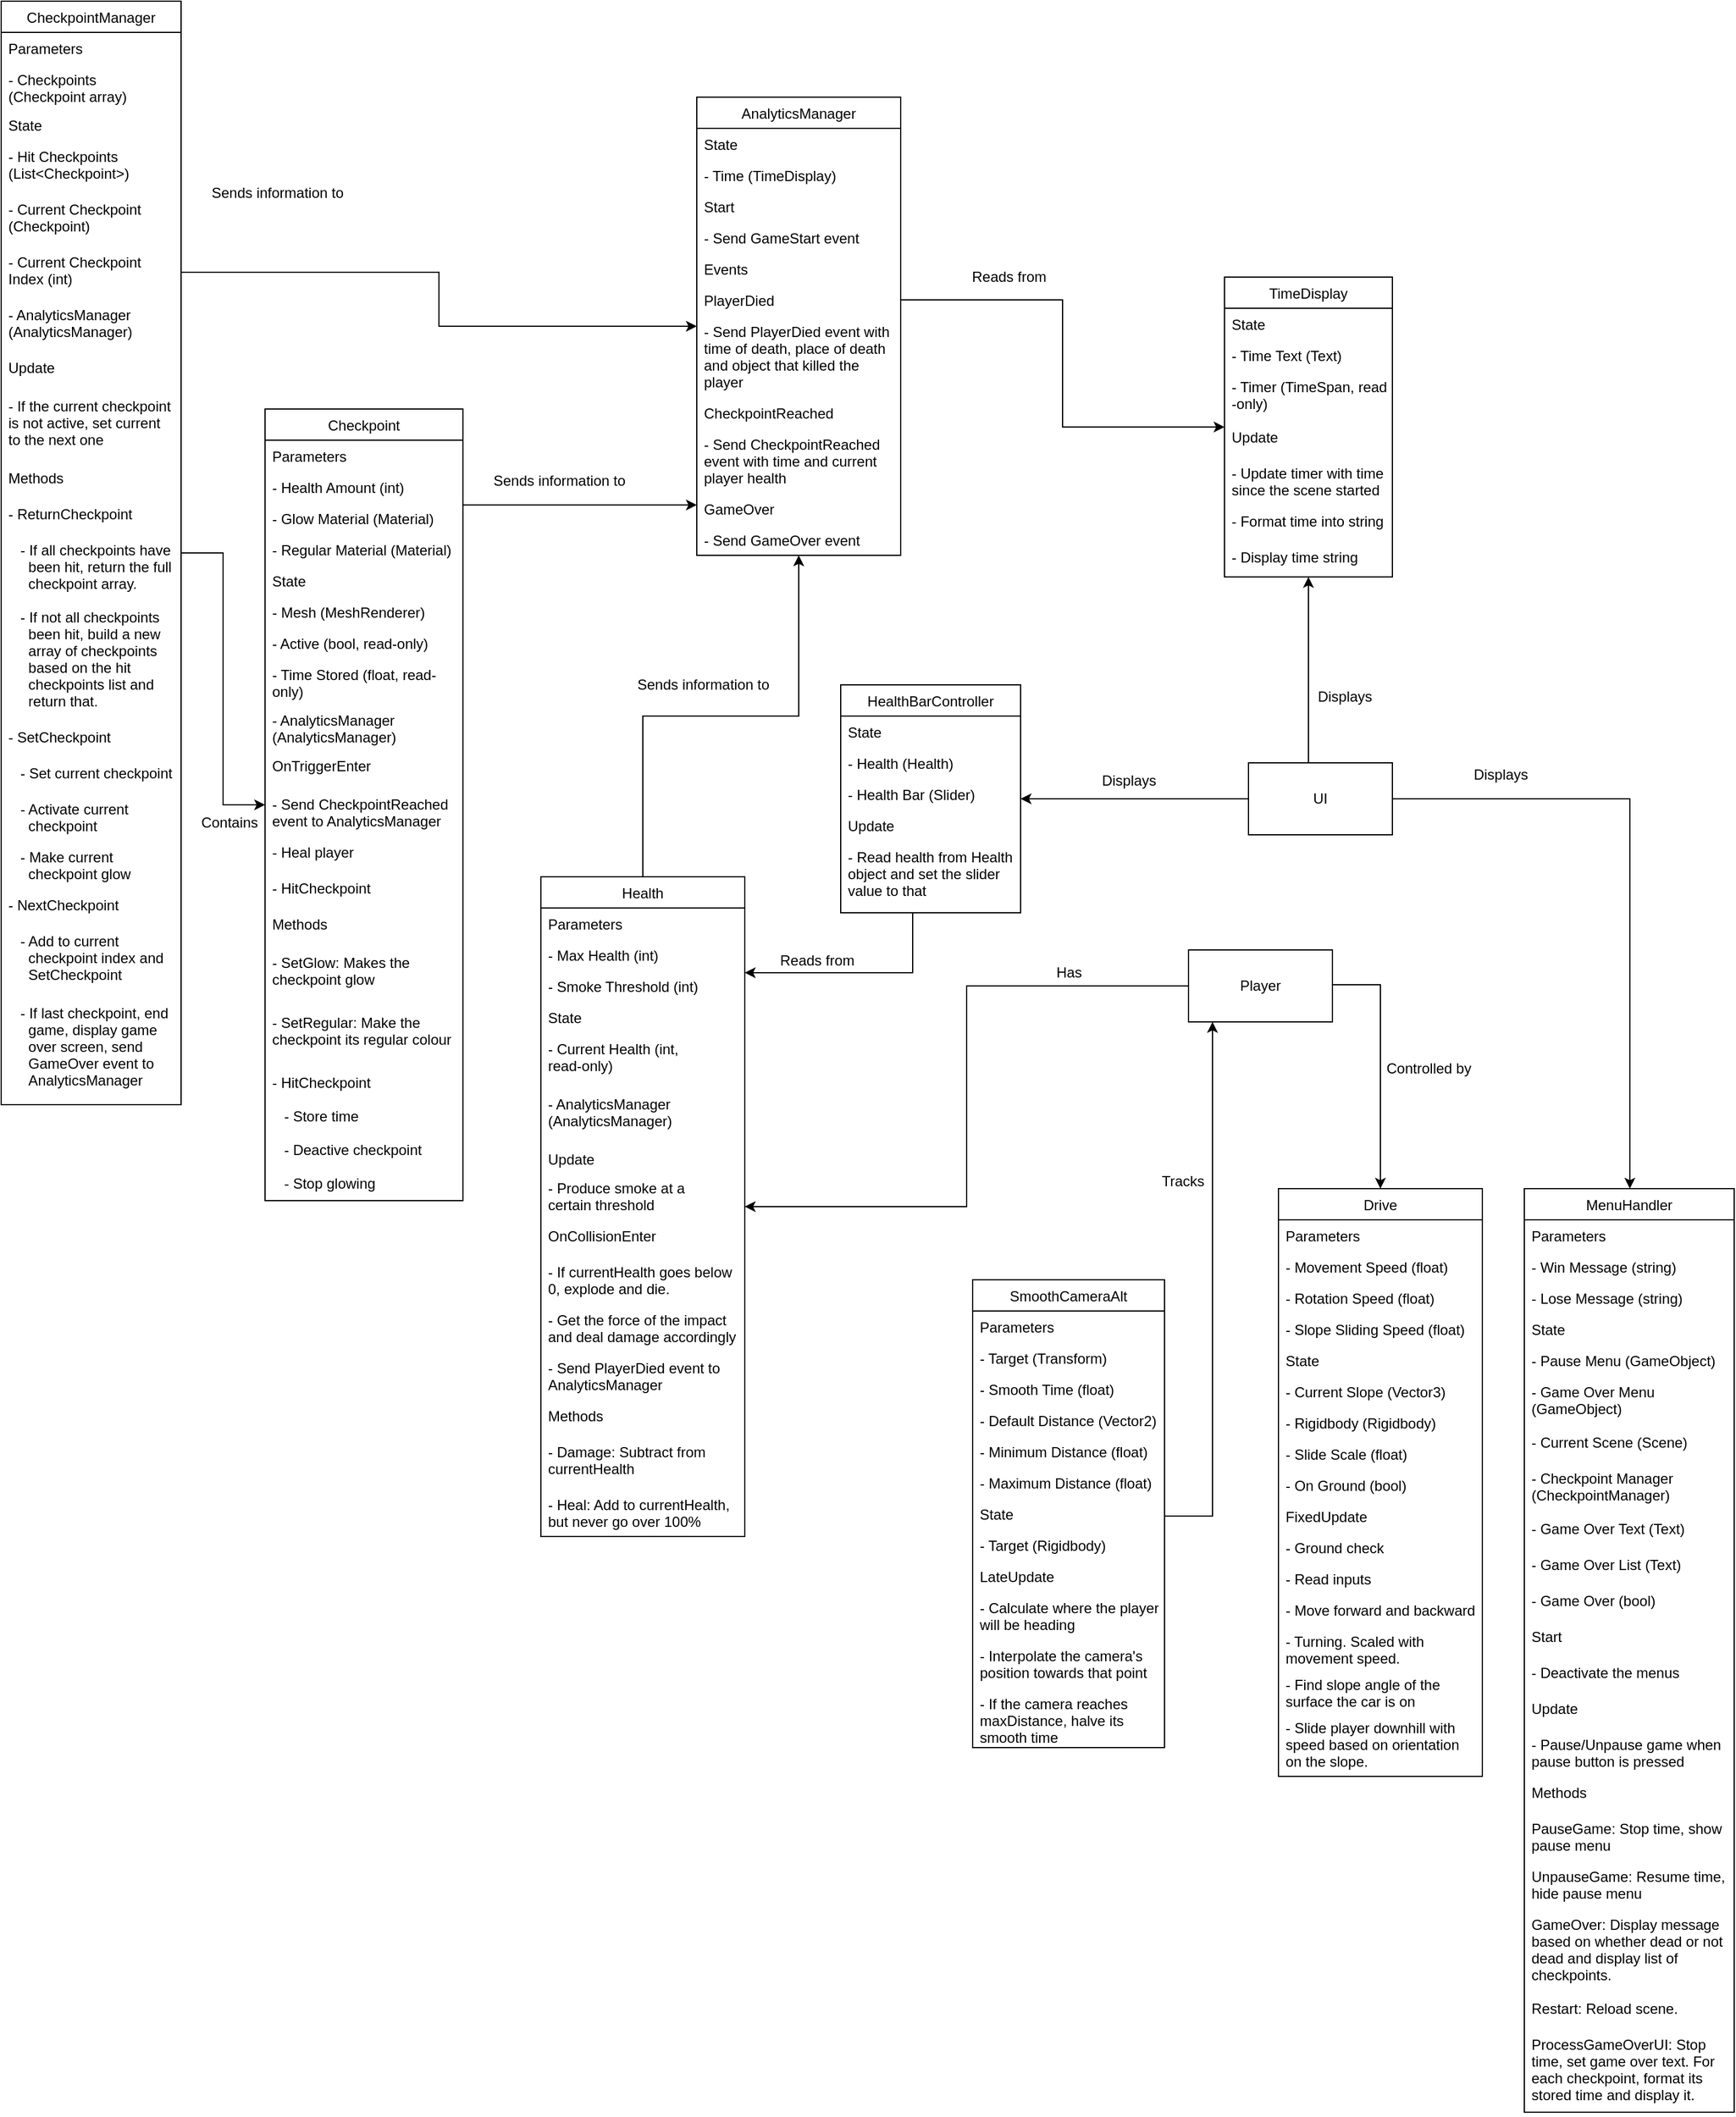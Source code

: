 <mxfile version="13.9.1" type="device"><diagram id="R2lEEEUBdFMjLlhIrx00" name="Page-1"><mxGraphModel dx="1483" dy="1883" grid="1" gridSize="10" guides="1" tooltips="1" connect="1" arrows="1" fold="1" page="1" pageScale="1" pageWidth="850" pageHeight="1100" math="0" shadow="0" extFonts="Permanent Marker^https://fonts.googleapis.com/css?family=Permanent+Marker"><root><mxCell id="0"/><mxCell id="1" parent="0"/><mxCell id="a9n6nU5qQPwF5idd9Jhx-142" style="edgeStyle=orthogonalEdgeStyle;rounded=0;orthogonalLoop=1;jettySize=auto;html=1;exitX=0.5;exitY=0;exitDx=0;exitDy=0;" parent="1" source="a9n6nU5qQPwF5idd9Jhx-6" target="a9n6nU5qQPwF5idd9Jhx-18" edge="1"><mxGeometry relative="1" as="geometry"/></mxCell><mxCell id="a9n6nU5qQPwF5idd9Jhx-18" value="AnalyticsManager" style="swimlane;fontStyle=0;childLayout=stackLayout;horizontal=1;startSize=26;fillColor=none;horizontalStack=0;resizeParent=1;resizeParentMax=0;resizeLast=0;collapsible=1;marginBottom=0;" parent="1" vertex="1"><mxGeometry x="620" y="-20" width="170" height="382" as="geometry"/></mxCell><mxCell id="a9n6nU5qQPwF5idd9Jhx-19" value="State" style="text;strokeColor=none;fillColor=none;align=left;verticalAlign=top;spacingLeft=4;spacingRight=4;overflow=hidden;rotatable=0;points=[[0,0.5],[1,0.5]];portConstraint=eastwest;" parent="a9n6nU5qQPwF5idd9Jhx-18" vertex="1"><mxGeometry y="26" width="170" height="26" as="geometry"/></mxCell><mxCell id="a9n6nU5qQPwF5idd9Jhx-20" value="- Time (TimeDisplay)" style="text;strokeColor=none;fillColor=none;align=left;verticalAlign=top;spacingLeft=4;spacingRight=4;overflow=hidden;rotatable=0;points=[[0,0.5],[1,0.5]];portConstraint=eastwest;" parent="a9n6nU5qQPwF5idd9Jhx-18" vertex="1"><mxGeometry y="52" width="170" height="26" as="geometry"/></mxCell><mxCell id="a9n6nU5qQPwF5idd9Jhx-108" value="Start" style="text;strokeColor=none;fillColor=none;align=left;verticalAlign=top;spacingLeft=4;spacingRight=4;overflow=hidden;rotatable=0;points=[[0,0.5],[1,0.5]];portConstraint=eastwest;" parent="a9n6nU5qQPwF5idd9Jhx-18" vertex="1"><mxGeometry y="78" width="170" height="26" as="geometry"/></mxCell><mxCell id="a9n6nU5qQPwF5idd9Jhx-109" value="- Send GameStart event" style="text;strokeColor=none;fillColor=none;align=left;verticalAlign=top;spacingLeft=4;spacingRight=4;overflow=hidden;rotatable=0;points=[[0,0.5],[1,0.5]];portConstraint=eastwest;" parent="a9n6nU5qQPwF5idd9Jhx-18" vertex="1"><mxGeometry y="104" width="170" height="26" as="geometry"/></mxCell><mxCell id="a9n6nU5qQPwF5idd9Jhx-21" value="Events" style="text;strokeColor=none;fillColor=none;align=left;verticalAlign=top;spacingLeft=4;spacingRight=4;overflow=hidden;rotatable=0;points=[[0,0.5],[1,0.5]];portConstraint=eastwest;" parent="a9n6nU5qQPwF5idd9Jhx-18" vertex="1"><mxGeometry y="130" width="170" height="26" as="geometry"/></mxCell><mxCell id="a9n6nU5qQPwF5idd9Jhx-105" value="PlayerDied" style="text;strokeColor=none;fillColor=none;align=left;verticalAlign=top;spacingLeft=4;spacingRight=4;overflow=hidden;rotatable=0;points=[[0,0.5],[1,0.5]];portConstraint=eastwest;" parent="a9n6nU5qQPwF5idd9Jhx-18" vertex="1"><mxGeometry y="156" width="170" height="26" as="geometry"/></mxCell><mxCell id="a9n6nU5qQPwF5idd9Jhx-110" value="- Send PlayerDied event with&#10;time of death, place of death&#10;and object that killed the&#10;player" style="text;strokeColor=none;fillColor=none;align=left;verticalAlign=top;spacingLeft=4;spacingRight=4;overflow=hidden;rotatable=0;points=[[0,0.5],[1,0.5]];portConstraint=eastwest;" parent="a9n6nU5qQPwF5idd9Jhx-18" vertex="1"><mxGeometry y="182" width="170" height="68" as="geometry"/></mxCell><mxCell id="a9n6nU5qQPwF5idd9Jhx-106" value="CheckpointReached" style="text;strokeColor=none;fillColor=none;align=left;verticalAlign=top;spacingLeft=4;spacingRight=4;overflow=hidden;rotatable=0;points=[[0,0.5],[1,0.5]];portConstraint=eastwest;" parent="a9n6nU5qQPwF5idd9Jhx-18" vertex="1"><mxGeometry y="250" width="170" height="26" as="geometry"/></mxCell><mxCell id="a9n6nU5qQPwF5idd9Jhx-111" value="- Send CheckpointReached&#10;event with time and current&#10;player health" style="text;strokeColor=none;fillColor=none;align=left;verticalAlign=top;spacingLeft=4;spacingRight=4;overflow=hidden;rotatable=0;points=[[0,0.5],[1,0.5]];portConstraint=eastwest;" parent="a9n6nU5qQPwF5idd9Jhx-18" vertex="1"><mxGeometry y="276" width="170" height="54" as="geometry"/></mxCell><mxCell id="a9n6nU5qQPwF5idd9Jhx-107" value="GameOver" style="text;strokeColor=none;fillColor=none;align=left;verticalAlign=top;spacingLeft=4;spacingRight=4;overflow=hidden;rotatable=0;points=[[0,0.5],[1,0.5]];portConstraint=eastwest;" parent="a9n6nU5qQPwF5idd9Jhx-18" vertex="1"><mxGeometry y="330" width="170" height="26" as="geometry"/></mxCell><mxCell id="a9n6nU5qQPwF5idd9Jhx-112" value="- Send GameOver event" style="text;strokeColor=none;fillColor=none;align=left;verticalAlign=top;spacingLeft=4;spacingRight=4;overflow=hidden;rotatable=0;points=[[0,0.5],[1,0.5]];portConstraint=eastwest;" parent="a9n6nU5qQPwF5idd9Jhx-18" vertex="1"><mxGeometry y="356" width="170" height="26" as="geometry"/></mxCell><mxCell id="a9n6nU5qQPwF5idd9Jhx-143" style="edgeStyle=orthogonalEdgeStyle;rounded=0;orthogonalLoop=1;jettySize=auto;html=1;" parent="1" source="a9n6nU5qQPwF5idd9Jhx-10" target="a9n6nU5qQPwF5idd9Jhx-18" edge="1"><mxGeometry relative="1" as="geometry"><Array as="points"><mxPoint x="560" y="320"/><mxPoint x="560" y="320"/></Array></mxGeometry></mxCell><mxCell id="a9n6nU5qQPwF5idd9Jhx-144" style="edgeStyle=orthogonalEdgeStyle;rounded=0;orthogonalLoop=1;jettySize=auto;html=1;" parent="1" source="a9n6nU5qQPwF5idd9Jhx-14" target="a9n6nU5qQPwF5idd9Jhx-10" edge="1"><mxGeometry relative="1" as="geometry"/></mxCell><mxCell id="a9n6nU5qQPwF5idd9Jhx-14" value="CheckpointManager" style="swimlane;fontStyle=0;childLayout=stackLayout;horizontal=1;startSize=26;fillColor=none;horizontalStack=0;resizeParent=1;resizeParentMax=0;resizeLast=0;collapsible=1;marginBottom=0;" parent="1" vertex="1"><mxGeometry x="40" y="-100" width="150" height="920" as="geometry"/></mxCell><mxCell id="a9n6nU5qQPwF5idd9Jhx-15" value="Parameters" style="text;strokeColor=none;fillColor=none;align=left;verticalAlign=top;spacingLeft=4;spacingRight=4;overflow=hidden;rotatable=0;points=[[0,0.5],[1,0.5]];portConstraint=eastwest;" parent="a9n6nU5qQPwF5idd9Jhx-14" vertex="1"><mxGeometry y="26" width="150" height="26" as="geometry"/></mxCell><mxCell id="a9n6nU5qQPwF5idd9Jhx-16" value="- Checkpoints&#10;(Checkpoint array)" style="text;strokeColor=none;fillColor=none;align=left;verticalAlign=top;spacingLeft=4;spacingRight=4;overflow=hidden;rotatable=0;points=[[0,0.5],[1,0.5]];portConstraint=eastwest;" parent="a9n6nU5qQPwF5idd9Jhx-14" vertex="1"><mxGeometry y="52" width="150" height="38" as="geometry"/></mxCell><mxCell id="a9n6nU5qQPwF5idd9Jhx-17" value="State" style="text;strokeColor=none;fillColor=none;align=left;verticalAlign=top;spacingLeft=4;spacingRight=4;overflow=hidden;rotatable=0;points=[[0,0.5],[1,0.5]];portConstraint=eastwest;" parent="a9n6nU5qQPwF5idd9Jhx-14" vertex="1"><mxGeometry y="90" width="150" height="26" as="geometry"/></mxCell><mxCell id="wSv35h2e5xdJp0q1w51y-11" value="- Hit Checkpoints&#10;(List&lt;Checkpoint&gt;)" style="text;strokeColor=none;fillColor=none;align=left;verticalAlign=top;spacingLeft=4;spacingRight=4;overflow=hidden;rotatable=0;points=[[0,0.5],[1,0.5]];portConstraint=eastwest;" vertex="1" parent="a9n6nU5qQPwF5idd9Jhx-14"><mxGeometry y="116" width="150" height="44" as="geometry"/></mxCell><mxCell id="a9n6nU5qQPwF5idd9Jhx-82" value="- Current Checkpoint&#10;(Checkpoint)" style="text;strokeColor=none;fillColor=none;align=left;verticalAlign=top;spacingLeft=4;spacingRight=4;overflow=hidden;rotatable=0;points=[[0,0.5],[1,0.5]];portConstraint=eastwest;" parent="a9n6nU5qQPwF5idd9Jhx-14" vertex="1"><mxGeometry y="160" width="150" height="44" as="geometry"/></mxCell><mxCell id="a9n6nU5qQPwF5idd9Jhx-83" value="- Current Checkpoint&#10;Index (int)" style="text;strokeColor=none;fillColor=none;align=left;verticalAlign=top;spacingLeft=4;spacingRight=4;overflow=hidden;rotatable=0;points=[[0,0.5],[1,0.5]];portConstraint=eastwest;" parent="a9n6nU5qQPwF5idd9Jhx-14" vertex="1"><mxGeometry y="204" width="150" height="44" as="geometry"/></mxCell><mxCell id="a9n6nU5qQPwF5idd9Jhx-84" value="- AnalyticsManager&#10;(AnalyticsManager)" style="text;strokeColor=none;fillColor=none;align=left;verticalAlign=top;spacingLeft=4;spacingRight=4;overflow=hidden;rotatable=0;points=[[0,0.5],[1,0.5]];portConstraint=eastwest;" parent="a9n6nU5qQPwF5idd9Jhx-14" vertex="1"><mxGeometry y="248" width="150" height="44" as="geometry"/></mxCell><mxCell id="a9n6nU5qQPwF5idd9Jhx-85" value="Update" style="text;strokeColor=none;fillColor=none;align=left;verticalAlign=top;spacingLeft=4;spacingRight=4;overflow=hidden;rotatable=0;points=[[0,0.5],[1,0.5]];portConstraint=eastwest;" parent="a9n6nU5qQPwF5idd9Jhx-14" vertex="1"><mxGeometry y="292" width="150" height="32" as="geometry"/></mxCell><mxCell id="a9n6nU5qQPwF5idd9Jhx-94" value="- If the current checkpoint&#10;is not active, set current&#10;to the next one" style="text;strokeColor=none;fillColor=none;align=left;verticalAlign=top;spacingLeft=4;spacingRight=4;overflow=hidden;rotatable=0;points=[[0,0.5],[1,0.5]];portConstraint=eastwest;" parent="a9n6nU5qQPwF5idd9Jhx-14" vertex="1"><mxGeometry y="324" width="150" height="60" as="geometry"/></mxCell><mxCell id="a9n6nU5qQPwF5idd9Jhx-95" value="Methods" style="text;strokeColor=none;fillColor=none;align=left;verticalAlign=top;spacingLeft=4;spacingRight=4;overflow=hidden;rotatable=0;points=[[0,0.5],[1,0.5]];portConstraint=eastwest;" parent="a9n6nU5qQPwF5idd9Jhx-14" vertex="1"><mxGeometry y="384" width="150" height="30" as="geometry"/></mxCell><mxCell id="wSv35h2e5xdJp0q1w51y-13" value="- ReturnCheckpoint" style="text;strokeColor=none;fillColor=none;align=left;verticalAlign=top;spacingLeft=4;spacingRight=4;overflow=hidden;rotatable=0;points=[[0,0.5],[1,0.5]];portConstraint=eastwest;" vertex="1" parent="a9n6nU5qQPwF5idd9Jhx-14"><mxGeometry y="414" width="150" height="30" as="geometry"/></mxCell><mxCell id="wSv35h2e5xdJp0q1w51y-14" value="   - If all checkpoints have&#10;     been hit, return the full&#10;     checkpoint array." style="text;strokeColor=none;fillColor=none;align=left;verticalAlign=top;spacingLeft=4;spacingRight=4;overflow=hidden;rotatable=0;points=[[0,0.5],[1,0.5]];portConstraint=eastwest;" vertex="1" parent="a9n6nU5qQPwF5idd9Jhx-14"><mxGeometry y="444" width="150" height="56" as="geometry"/></mxCell><mxCell id="wSv35h2e5xdJp0q1w51y-15" value="   - If not all checkpoints&#10;     been hit, build a new&#10;     array of checkpoints&#10;     based on the hit&#10;     checkpoints list and&#10;     return that." style="text;strokeColor=none;fillColor=none;align=left;verticalAlign=top;spacingLeft=4;spacingRight=4;overflow=hidden;rotatable=0;points=[[0,0.5],[1,0.5]];portConstraint=eastwest;" vertex="1" parent="a9n6nU5qQPwF5idd9Jhx-14"><mxGeometry y="500" width="150" height="100" as="geometry"/></mxCell><mxCell id="a9n6nU5qQPwF5idd9Jhx-96" value="- SetCheckpoint" style="text;strokeColor=none;fillColor=none;align=left;verticalAlign=top;spacingLeft=4;spacingRight=4;overflow=hidden;rotatable=0;points=[[0,0.5],[1,0.5]];portConstraint=eastwest;" parent="a9n6nU5qQPwF5idd9Jhx-14" vertex="1"><mxGeometry y="600" width="150" height="30" as="geometry"/></mxCell><mxCell id="a9n6nU5qQPwF5idd9Jhx-98" value="   - Set current checkpoint" style="text;strokeColor=none;fillColor=none;align=left;verticalAlign=top;spacingLeft=4;spacingRight=4;overflow=hidden;rotatable=0;points=[[0,0.5],[1,0.5]];portConstraint=eastwest;" parent="a9n6nU5qQPwF5idd9Jhx-14" vertex="1"><mxGeometry y="630" width="150" height="30" as="geometry"/></mxCell><mxCell id="a9n6nU5qQPwF5idd9Jhx-99" value="   - Activate current&#10;     checkpoint" style="text;strokeColor=none;fillColor=none;align=left;verticalAlign=top;spacingLeft=4;spacingRight=4;overflow=hidden;rotatable=0;points=[[0,0.5],[1,0.5]];portConstraint=eastwest;" parent="a9n6nU5qQPwF5idd9Jhx-14" vertex="1"><mxGeometry y="660" width="150" height="40" as="geometry"/></mxCell><mxCell id="a9n6nU5qQPwF5idd9Jhx-100" value="   - Make current&#10;     checkpoint glow" style="text;strokeColor=none;fillColor=none;align=left;verticalAlign=top;spacingLeft=4;spacingRight=4;overflow=hidden;rotatable=0;points=[[0,0.5],[1,0.5]];portConstraint=eastwest;" parent="a9n6nU5qQPwF5idd9Jhx-14" vertex="1"><mxGeometry y="700" width="150" height="40" as="geometry"/></mxCell><mxCell id="a9n6nU5qQPwF5idd9Jhx-97" value="- NextCheckpoint" style="text;strokeColor=none;fillColor=none;align=left;verticalAlign=top;spacingLeft=4;spacingRight=4;overflow=hidden;rotatable=0;points=[[0,0.5],[1,0.5]];portConstraint=eastwest;" parent="a9n6nU5qQPwF5idd9Jhx-14" vertex="1"><mxGeometry y="740" width="150" height="30" as="geometry"/></mxCell><mxCell id="a9n6nU5qQPwF5idd9Jhx-101" value="   - Add to current&#10;     checkpoint index and&#10;     SetCheckpoint" style="text;strokeColor=none;fillColor=none;align=left;verticalAlign=top;spacingLeft=4;spacingRight=4;overflow=hidden;rotatable=0;points=[[0,0.5],[1,0.5]];portConstraint=eastwest;" parent="a9n6nU5qQPwF5idd9Jhx-14" vertex="1"><mxGeometry y="770" width="150" height="60" as="geometry"/></mxCell><mxCell id="a9n6nU5qQPwF5idd9Jhx-102" value="   - If last checkpoint, end&#10;     game, display game&#10;     over screen, send&#10;     GameOver event to&#10;     AnalyticsManager" style="text;strokeColor=none;fillColor=none;align=left;verticalAlign=top;spacingLeft=4;spacingRight=4;overflow=hidden;rotatable=0;points=[[0,0.5],[1,0.5]];portConstraint=eastwest;" parent="a9n6nU5qQPwF5idd9Jhx-14" vertex="1"><mxGeometry y="830" width="150" height="90" as="geometry"/></mxCell><mxCell id="a9n6nU5qQPwF5idd9Jhx-10" value="Checkpoint" style="swimlane;fontStyle=0;childLayout=stackLayout;horizontal=1;startSize=26;fillColor=none;horizontalStack=0;resizeParent=1;resizeParentMax=0;resizeLast=0;collapsible=1;marginBottom=0;" parent="1" vertex="1"><mxGeometry x="260" y="240" width="165" height="660" as="geometry"/></mxCell><mxCell id="a9n6nU5qQPwF5idd9Jhx-11" value="Parameters" style="text;strokeColor=none;fillColor=none;align=left;verticalAlign=top;spacingLeft=4;spacingRight=4;overflow=hidden;rotatable=0;points=[[0,0.5],[1,0.5]];portConstraint=eastwest;" parent="a9n6nU5qQPwF5idd9Jhx-10" vertex="1"><mxGeometry y="26" width="165" height="26" as="geometry"/></mxCell><mxCell id="wSv35h2e5xdJp0q1w51y-1" value="- Health Amount (int)" style="text;strokeColor=none;fillColor=none;align=left;verticalAlign=top;spacingLeft=4;spacingRight=4;overflow=hidden;rotatable=0;points=[[0,0.5],[1,0.5]];portConstraint=eastwest;" vertex="1" parent="a9n6nU5qQPwF5idd9Jhx-10"><mxGeometry y="52" width="165" height="26" as="geometry"/></mxCell><mxCell id="a9n6nU5qQPwF5idd9Jhx-12" value="- Glow Material (Material)" style="text;strokeColor=none;fillColor=none;align=left;verticalAlign=top;spacingLeft=4;spacingRight=4;overflow=hidden;rotatable=0;points=[[0,0.5],[1,0.5]];portConstraint=eastwest;" parent="a9n6nU5qQPwF5idd9Jhx-10" vertex="1"><mxGeometry y="78" width="165" height="26" as="geometry"/></mxCell><mxCell id="a9n6nU5qQPwF5idd9Jhx-13" value="- Regular Material (Material)" style="text;strokeColor=none;fillColor=none;align=left;verticalAlign=top;spacingLeft=4;spacingRight=4;overflow=hidden;rotatable=0;points=[[0,0.5],[1,0.5]];portConstraint=eastwest;" parent="a9n6nU5qQPwF5idd9Jhx-10" vertex="1"><mxGeometry y="104" width="165" height="26" as="geometry"/></mxCell><mxCell id="a9n6nU5qQPwF5idd9Jhx-68" value="State" style="text;strokeColor=none;fillColor=none;align=left;verticalAlign=top;spacingLeft=4;spacingRight=4;overflow=hidden;rotatable=0;points=[[0,0.5],[1,0.5]];portConstraint=eastwest;" parent="a9n6nU5qQPwF5idd9Jhx-10" vertex="1"><mxGeometry y="130" width="165" height="26" as="geometry"/></mxCell><mxCell id="a9n6nU5qQPwF5idd9Jhx-69" value="- Mesh (MeshRenderer)" style="text;strokeColor=none;fillColor=none;align=left;verticalAlign=top;spacingLeft=4;spacingRight=4;overflow=hidden;rotatable=0;points=[[0,0.5],[1,0.5]];portConstraint=eastwest;" parent="a9n6nU5qQPwF5idd9Jhx-10" vertex="1"><mxGeometry y="156" width="165" height="26" as="geometry"/></mxCell><mxCell id="a9n6nU5qQPwF5idd9Jhx-70" value="- Active (bool, read-only)" style="text;strokeColor=none;fillColor=none;align=left;verticalAlign=top;spacingLeft=4;spacingRight=4;overflow=hidden;rotatable=0;points=[[0,0.5],[1,0.5]];portConstraint=eastwest;" parent="a9n6nU5qQPwF5idd9Jhx-10" vertex="1"><mxGeometry y="182" width="165" height="26" as="geometry"/></mxCell><mxCell id="a9n6nU5qQPwF5idd9Jhx-71" value="- Time Stored (float, read-&#10;only)" style="text;strokeColor=none;fillColor=none;align=left;verticalAlign=top;spacingLeft=4;spacingRight=4;overflow=hidden;rotatable=0;points=[[0,0.5],[1,0.5]];portConstraint=eastwest;" parent="a9n6nU5qQPwF5idd9Jhx-10" vertex="1"><mxGeometry y="208" width="165" height="38" as="geometry"/></mxCell><mxCell id="a9n6nU5qQPwF5idd9Jhx-73" value="- AnalyticsManager&#10;(AnalyticsManager)" style="text;strokeColor=none;fillColor=none;align=left;verticalAlign=top;spacingLeft=4;spacingRight=4;overflow=hidden;rotatable=0;points=[[0,0.5],[1,0.5]];portConstraint=eastwest;" parent="a9n6nU5qQPwF5idd9Jhx-10" vertex="1"><mxGeometry y="246" width="165" height="38" as="geometry"/></mxCell><mxCell id="a9n6nU5qQPwF5idd9Jhx-78" value="OnTriggerEnter" style="text;strokeColor=none;fillColor=none;align=left;verticalAlign=top;spacingLeft=4;spacingRight=4;overflow=hidden;rotatable=0;points=[[0,0.5],[1,0.5]];portConstraint=eastwest;" parent="a9n6nU5qQPwF5idd9Jhx-10" vertex="1"><mxGeometry y="284" width="165" height="32" as="geometry"/></mxCell><mxCell id="a9n6nU5qQPwF5idd9Jhx-79" value="- Send CheckpointReached&#10;event to AnalyticsManager" style="text;strokeColor=none;fillColor=none;align=left;verticalAlign=top;spacingLeft=4;spacingRight=4;overflow=hidden;rotatable=0;points=[[0,0.5],[1,0.5]];portConstraint=eastwest;" parent="a9n6nU5qQPwF5idd9Jhx-10" vertex="1"><mxGeometry y="316" width="165" height="40" as="geometry"/></mxCell><mxCell id="a9n6nU5qQPwF5idd9Jhx-80" value="- Heal player" style="text;strokeColor=none;fillColor=none;align=left;verticalAlign=top;spacingLeft=4;spacingRight=4;overflow=hidden;rotatable=0;points=[[0,0.5],[1,0.5]];portConstraint=eastwest;" parent="a9n6nU5qQPwF5idd9Jhx-10" vertex="1"><mxGeometry y="356" width="165" height="30" as="geometry"/></mxCell><mxCell id="a9n6nU5qQPwF5idd9Jhx-81" value="- HitCheckpoint" style="text;strokeColor=none;fillColor=none;align=left;verticalAlign=top;spacingLeft=4;spacingRight=4;overflow=hidden;rotatable=0;points=[[0,0.5],[1,0.5]];portConstraint=eastwest;" parent="a9n6nU5qQPwF5idd9Jhx-10" vertex="1"><mxGeometry y="386" width="165" height="30" as="geometry"/></mxCell><mxCell id="a9n6nU5qQPwF5idd9Jhx-74" value="Methods" style="text;strokeColor=none;fillColor=none;align=left;verticalAlign=top;spacingLeft=4;spacingRight=4;overflow=hidden;rotatable=0;points=[[0,0.5],[1,0.5]];portConstraint=eastwest;" parent="a9n6nU5qQPwF5idd9Jhx-10" vertex="1"><mxGeometry y="416" width="165" height="32" as="geometry"/></mxCell><mxCell id="a9n6nU5qQPwF5idd9Jhx-75" value="- SetGlow: Makes the&#10;checkpoint glow" style="text;strokeColor=none;fillColor=none;align=left;verticalAlign=top;spacingLeft=4;spacingRight=4;overflow=hidden;rotatable=0;points=[[0,0.5],[1,0.5]];portConstraint=eastwest;" parent="a9n6nU5qQPwF5idd9Jhx-10" vertex="1"><mxGeometry y="448" width="165" height="50" as="geometry"/></mxCell><mxCell id="a9n6nU5qQPwF5idd9Jhx-76" value="- SetRegular: Make the &#10;checkpoint its regular colour" style="text;strokeColor=none;fillColor=none;align=left;verticalAlign=top;spacingLeft=4;spacingRight=4;overflow=hidden;rotatable=0;points=[[0,0.5],[1,0.5]];portConstraint=eastwest;" parent="a9n6nU5qQPwF5idd9Jhx-10" vertex="1"><mxGeometry y="498" width="165" height="50" as="geometry"/></mxCell><mxCell id="a9n6nU5qQPwF5idd9Jhx-77" value="- HitCheckpoint" style="text;strokeColor=none;fillColor=none;align=left;verticalAlign=top;spacingLeft=4;spacingRight=4;overflow=hidden;rotatable=0;points=[[0,0.5],[1,0.5]];portConstraint=eastwest;" parent="a9n6nU5qQPwF5idd9Jhx-10" vertex="1"><mxGeometry y="548" width="165" height="28" as="geometry"/></mxCell><mxCell id="a9n6nU5qQPwF5idd9Jhx-117" value="   - Store time" style="text;strokeColor=none;fillColor=none;align=left;verticalAlign=top;spacingLeft=4;spacingRight=4;overflow=hidden;rotatable=0;points=[[0,0.5],[1,0.5]];portConstraint=eastwest;" parent="a9n6nU5qQPwF5idd9Jhx-10" vertex="1"><mxGeometry y="576" width="165" height="28" as="geometry"/></mxCell><mxCell id="a9n6nU5qQPwF5idd9Jhx-118" value="   - Deactive checkpoint" style="text;strokeColor=none;fillColor=none;align=left;verticalAlign=top;spacingLeft=4;spacingRight=4;overflow=hidden;rotatable=0;points=[[0,0.5],[1,0.5]];portConstraint=eastwest;" parent="a9n6nU5qQPwF5idd9Jhx-10" vertex="1"><mxGeometry y="604" width="165" height="28" as="geometry"/></mxCell><mxCell id="a9n6nU5qQPwF5idd9Jhx-119" value="   - Stop glowing" style="text;strokeColor=none;fillColor=none;align=left;verticalAlign=top;spacingLeft=4;spacingRight=4;overflow=hidden;rotatable=0;points=[[0,0.5],[1,0.5]];portConstraint=eastwest;" parent="a9n6nU5qQPwF5idd9Jhx-10" vertex="1"><mxGeometry y="632" width="165" height="28" as="geometry"/></mxCell><mxCell id="a9n6nU5qQPwF5idd9Jhx-145" style="edgeStyle=orthogonalEdgeStyle;rounded=0;orthogonalLoop=1;jettySize=auto;html=1;exitX=1;exitY=0.5;exitDx=0;exitDy=0;" parent="1" source="a9n6nU5qQPwF5idd9Jhx-83" target="a9n6nU5qQPwF5idd9Jhx-18" edge="1"><mxGeometry relative="1" as="geometry"/></mxCell><mxCell id="a9n6nU5qQPwF5idd9Jhx-6" value="Health" style="swimlane;fontStyle=0;childLayout=stackLayout;horizontal=1;startSize=26;fillColor=none;horizontalStack=0;resizeParent=1;resizeParentMax=0;resizeLast=0;collapsible=1;marginBottom=0;" parent="1" vertex="1"><mxGeometry x="490" y="630" width="170" height="550" as="geometry"/></mxCell><mxCell id="a9n6nU5qQPwF5idd9Jhx-7" value="Parameters" style="text;strokeColor=none;fillColor=none;align=left;verticalAlign=top;spacingLeft=4;spacingRight=4;overflow=hidden;rotatable=0;points=[[0,0.5],[1,0.5]];portConstraint=eastwest;" parent="a9n6nU5qQPwF5idd9Jhx-6" vertex="1"><mxGeometry y="26" width="170" height="26" as="geometry"/></mxCell><mxCell id="a9n6nU5qQPwF5idd9Jhx-8" value="- Max Health (int)" style="text;strokeColor=none;fillColor=none;align=left;verticalAlign=top;spacingLeft=4;spacingRight=4;overflow=hidden;rotatable=0;points=[[0,0.5],[1,0.5]];portConstraint=eastwest;" parent="a9n6nU5qQPwF5idd9Jhx-6" vertex="1"><mxGeometry y="52" width="170" height="26" as="geometry"/></mxCell><mxCell id="a9n6nU5qQPwF5idd9Jhx-57" value="- Smoke Threshold (int)" style="text;strokeColor=none;fillColor=none;align=left;verticalAlign=top;spacingLeft=4;spacingRight=4;overflow=hidden;rotatable=0;points=[[0,0.5],[1,0.5]];portConstraint=eastwest;" parent="a9n6nU5qQPwF5idd9Jhx-6" vertex="1"><mxGeometry y="78" width="170" height="26" as="geometry"/></mxCell><mxCell id="a9n6nU5qQPwF5idd9Jhx-9" value="State" style="text;strokeColor=none;fillColor=none;align=left;verticalAlign=top;spacingLeft=4;spacingRight=4;overflow=hidden;rotatable=0;points=[[0,0.5],[1,0.5]];portConstraint=eastwest;" parent="a9n6nU5qQPwF5idd9Jhx-6" vertex="1"><mxGeometry y="104" width="170" height="26" as="geometry"/></mxCell><mxCell id="a9n6nU5qQPwF5idd9Jhx-56" value="- Current Health (int,&#10;read-only)" style="text;strokeColor=none;fillColor=none;align=left;verticalAlign=top;spacingLeft=4;spacingRight=4;overflow=hidden;rotatable=0;points=[[0,0.5],[1,0.5]];portConstraint=eastwest;" parent="a9n6nU5qQPwF5idd9Jhx-6" vertex="1"><mxGeometry y="130" width="170" height="46" as="geometry"/></mxCell><mxCell id="a9n6nU5qQPwF5idd9Jhx-72" value="- AnalyticsManager&#10;(AnalyticsManager)" style="text;strokeColor=none;fillColor=none;align=left;verticalAlign=top;spacingLeft=4;spacingRight=4;overflow=hidden;rotatable=0;points=[[0,0.5],[1,0.5]];portConstraint=eastwest;" parent="a9n6nU5qQPwF5idd9Jhx-6" vertex="1"><mxGeometry y="176" width="170" height="46" as="geometry"/></mxCell><mxCell id="a9n6nU5qQPwF5idd9Jhx-58" value="Update" style="text;strokeColor=none;fillColor=none;align=left;verticalAlign=top;spacingLeft=4;spacingRight=4;overflow=hidden;rotatable=0;points=[[0,0.5],[1,0.5]];portConstraint=eastwest;" parent="a9n6nU5qQPwF5idd9Jhx-6" vertex="1"><mxGeometry y="222" width="170" height="24" as="geometry"/></mxCell><mxCell id="a9n6nU5qQPwF5idd9Jhx-59" value="- Produce smoke at a&#10;certain threshold" style="text;strokeColor=none;fillColor=none;align=left;verticalAlign=top;spacingLeft=4;spacingRight=4;overflow=hidden;rotatable=0;points=[[0,0.5],[1,0.5]];portConstraint=eastwest;" parent="a9n6nU5qQPwF5idd9Jhx-6" vertex="1"><mxGeometry y="246" width="170" height="40" as="geometry"/></mxCell><mxCell id="a9n6nU5qQPwF5idd9Jhx-60" value="OnCollisionEnter" style="text;strokeColor=none;fillColor=none;align=left;verticalAlign=top;spacingLeft=4;spacingRight=4;overflow=hidden;rotatable=0;points=[[0,0.5],[1,0.5]];portConstraint=eastwest;" parent="a9n6nU5qQPwF5idd9Jhx-6" vertex="1"><mxGeometry y="286" width="170" height="30" as="geometry"/></mxCell><mxCell id="a9n6nU5qQPwF5idd9Jhx-66" value="- If currentHealth goes below&#10;0, explode and die." style="text;strokeColor=none;fillColor=none;align=left;verticalAlign=top;spacingLeft=4;spacingRight=4;overflow=hidden;rotatable=0;points=[[0,0.5],[1,0.5]];portConstraint=eastwest;" parent="a9n6nU5qQPwF5idd9Jhx-6" vertex="1"><mxGeometry y="316" width="170" height="40" as="geometry"/></mxCell><mxCell id="a9n6nU5qQPwF5idd9Jhx-61" value="- Get the force of the impact&#10;and deal damage accordingly" style="text;strokeColor=none;fillColor=none;align=left;verticalAlign=top;spacingLeft=4;spacingRight=4;overflow=hidden;rotatable=0;points=[[0,0.5],[1,0.5]];portConstraint=eastwest;" parent="a9n6nU5qQPwF5idd9Jhx-6" vertex="1"><mxGeometry y="356" width="170" height="40" as="geometry"/></mxCell><mxCell id="a9n6nU5qQPwF5idd9Jhx-67" value="- Send PlayerDied event to&#10;AnalyticsManager" style="text;strokeColor=none;fillColor=none;align=left;verticalAlign=top;spacingLeft=4;spacingRight=4;overflow=hidden;rotatable=0;points=[[0,0.5],[1,0.5]];portConstraint=eastwest;" parent="a9n6nU5qQPwF5idd9Jhx-6" vertex="1"><mxGeometry y="396" width="170" height="40" as="geometry"/></mxCell><mxCell id="a9n6nU5qQPwF5idd9Jhx-62" value="Methods" style="text;strokeColor=none;fillColor=none;align=left;verticalAlign=top;spacingLeft=4;spacingRight=4;overflow=hidden;rotatable=0;points=[[0,0.5],[1,0.5]];portConstraint=eastwest;" parent="a9n6nU5qQPwF5idd9Jhx-6" vertex="1"><mxGeometry y="436" width="170" height="30" as="geometry"/></mxCell><mxCell id="a9n6nU5qQPwF5idd9Jhx-63" value="- Damage: Subtract from&#10;currentHealth" style="text;strokeColor=none;fillColor=none;align=left;verticalAlign=top;spacingLeft=4;spacingRight=4;overflow=hidden;rotatable=0;points=[[0,0.5],[1,0.5]];portConstraint=eastwest;" parent="a9n6nU5qQPwF5idd9Jhx-6" vertex="1"><mxGeometry y="466" width="170" height="44" as="geometry"/></mxCell><mxCell id="a9n6nU5qQPwF5idd9Jhx-64" value="- Heal: Add to currentHealth, &#10;but never go over 100%" style="text;strokeColor=none;fillColor=none;align=left;verticalAlign=top;spacingLeft=4;spacingRight=4;overflow=hidden;rotatable=0;points=[[0,0.5],[1,0.5]];portConstraint=eastwest;" parent="a9n6nU5qQPwF5idd9Jhx-6" vertex="1"><mxGeometry y="510" width="170" height="40" as="geometry"/></mxCell><mxCell id="a9n6nU5qQPwF5idd9Jhx-147" style="edgeStyle=orthogonalEdgeStyle;rounded=0;orthogonalLoop=1;jettySize=auto;html=1;" parent="1" source="a9n6nU5qQPwF5idd9Jhx-30" target="a9n6nU5qQPwF5idd9Jhx-6" edge="1"><mxGeometry relative="1" as="geometry"><Array as="points"><mxPoint x="800" y="710"/></Array></mxGeometry></mxCell><mxCell id="a9n6nU5qQPwF5idd9Jhx-39" value="TimeDisplay" style="swimlane;fontStyle=0;childLayout=stackLayout;horizontal=1;startSize=26;fillColor=none;horizontalStack=0;resizeParent=1;resizeParentMax=0;resizeLast=0;collapsible=1;marginBottom=0;" parent="1" vertex="1"><mxGeometry x="1060" y="130" width="140" height="250" as="geometry"/></mxCell><mxCell id="a9n6nU5qQPwF5idd9Jhx-40" value="State" style="text;strokeColor=none;fillColor=none;align=left;verticalAlign=top;spacingLeft=4;spacingRight=4;overflow=hidden;rotatable=0;points=[[0,0.5],[1,0.5]];portConstraint=eastwest;" parent="a9n6nU5qQPwF5idd9Jhx-39" vertex="1"><mxGeometry y="26" width="140" height="26" as="geometry"/></mxCell><mxCell id="a9n6nU5qQPwF5idd9Jhx-41" value="- Time Text (Text)" style="text;strokeColor=none;fillColor=none;align=left;verticalAlign=top;spacingLeft=4;spacingRight=4;overflow=hidden;rotatable=0;points=[[0,0.5],[1,0.5]];portConstraint=eastwest;" parent="a9n6nU5qQPwF5idd9Jhx-39" vertex="1"><mxGeometry y="52" width="140" height="26" as="geometry"/></mxCell><mxCell id="a9n6nU5qQPwF5idd9Jhx-42" value="- Timer (TimeSpan, read&#10;-only)" style="text;strokeColor=none;fillColor=none;align=left;verticalAlign=top;spacingLeft=4;spacingRight=4;overflow=hidden;rotatable=0;points=[[0,0.5],[1,0.5]];portConstraint=eastwest;" parent="a9n6nU5qQPwF5idd9Jhx-39" vertex="1"><mxGeometry y="78" width="140" height="42" as="geometry"/></mxCell><mxCell id="a9n6nU5qQPwF5idd9Jhx-113" value="Update" style="text;strokeColor=none;fillColor=none;align=left;verticalAlign=top;spacingLeft=4;spacingRight=4;overflow=hidden;rotatable=0;points=[[0,0.5],[1,0.5]];portConstraint=eastwest;" parent="a9n6nU5qQPwF5idd9Jhx-39" vertex="1"><mxGeometry y="120" width="140" height="30" as="geometry"/></mxCell><mxCell id="a9n6nU5qQPwF5idd9Jhx-114" value="- Update timer with time&#10;since the scene started" style="text;strokeColor=none;fillColor=none;align=left;verticalAlign=top;spacingLeft=4;spacingRight=4;overflow=hidden;rotatable=0;points=[[0,0.5],[1,0.5]];portConstraint=eastwest;" parent="a9n6nU5qQPwF5idd9Jhx-39" vertex="1"><mxGeometry y="150" width="140" height="40" as="geometry"/></mxCell><mxCell id="a9n6nU5qQPwF5idd9Jhx-115" value="- Format time into string" style="text;strokeColor=none;fillColor=none;align=left;verticalAlign=top;spacingLeft=4;spacingRight=4;overflow=hidden;rotatable=0;points=[[0,0.5],[1,0.5]];portConstraint=eastwest;" parent="a9n6nU5qQPwF5idd9Jhx-39" vertex="1"><mxGeometry y="190" width="140" height="30" as="geometry"/></mxCell><mxCell id="a9n6nU5qQPwF5idd9Jhx-116" value="- Display time string" style="text;strokeColor=none;fillColor=none;align=left;verticalAlign=top;spacingLeft=4;spacingRight=4;overflow=hidden;rotatable=0;points=[[0,0.5],[1,0.5]];portConstraint=eastwest;" parent="a9n6nU5qQPwF5idd9Jhx-39" vertex="1"><mxGeometry y="220" width="140" height="30" as="geometry"/></mxCell><mxCell id="a9n6nU5qQPwF5idd9Jhx-30" value="HealthBarController" style="swimlane;fontStyle=0;childLayout=stackLayout;horizontal=1;startSize=26;fillColor=none;horizontalStack=0;resizeParent=1;resizeParentMax=0;resizeLast=0;collapsible=1;marginBottom=0;" parent="1" vertex="1"><mxGeometry x="740" y="470" width="150" height="190" as="geometry"/></mxCell><mxCell id="a9n6nU5qQPwF5idd9Jhx-31" value="State" style="text;strokeColor=none;fillColor=none;align=left;verticalAlign=top;spacingLeft=4;spacingRight=4;overflow=hidden;rotatable=0;points=[[0,0.5],[1,0.5]];portConstraint=eastwest;" parent="a9n6nU5qQPwF5idd9Jhx-30" vertex="1"><mxGeometry y="26" width="150" height="26" as="geometry"/></mxCell><mxCell id="a9n6nU5qQPwF5idd9Jhx-32" value="- Health (Health)" style="text;strokeColor=none;fillColor=none;align=left;verticalAlign=top;spacingLeft=4;spacingRight=4;overflow=hidden;rotatable=0;points=[[0,0.5],[1,0.5]];portConstraint=eastwest;" parent="a9n6nU5qQPwF5idd9Jhx-30" vertex="1"><mxGeometry y="52" width="150" height="26" as="geometry"/></mxCell><mxCell id="a9n6nU5qQPwF5idd9Jhx-33" value="- Health Bar (Slider)" style="text;strokeColor=none;fillColor=none;align=left;verticalAlign=top;spacingLeft=4;spacingRight=4;overflow=hidden;rotatable=0;points=[[0,0.5],[1,0.5]];portConstraint=eastwest;" parent="a9n6nU5qQPwF5idd9Jhx-30" vertex="1"><mxGeometry y="78" width="150" height="26" as="geometry"/></mxCell><mxCell id="a9n6nU5qQPwF5idd9Jhx-103" value="Update" style="text;strokeColor=none;fillColor=none;align=left;verticalAlign=top;spacingLeft=4;spacingRight=4;overflow=hidden;rotatable=0;points=[[0,0.5],[1,0.5]];portConstraint=eastwest;" parent="a9n6nU5qQPwF5idd9Jhx-30" vertex="1"><mxGeometry y="104" width="150" height="26" as="geometry"/></mxCell><mxCell id="a9n6nU5qQPwF5idd9Jhx-104" value="- Read health from Health&#10;object and set the slider&#10;value to that" style="text;strokeColor=none;fillColor=none;align=left;verticalAlign=top;spacingLeft=4;spacingRight=4;overflow=hidden;rotatable=0;points=[[0,0.5],[1,0.5]];portConstraint=eastwest;" parent="a9n6nU5qQPwF5idd9Jhx-30" vertex="1"><mxGeometry y="130" width="150" height="60" as="geometry"/></mxCell><mxCell id="a9n6nU5qQPwF5idd9Jhx-148" style="edgeStyle=orthogonalEdgeStyle;rounded=0;orthogonalLoop=1;jettySize=auto;html=1;exitX=1;exitY=0.5;exitDx=0;exitDy=0;" parent="1" source="a9n6nU5qQPwF5idd9Jhx-105" target="a9n6nU5qQPwF5idd9Jhx-39" edge="1"><mxGeometry relative="1" as="geometry"/></mxCell><mxCell id="a9n6nU5qQPwF5idd9Jhx-34" value="MenuHandler" style="swimlane;fontStyle=0;childLayout=stackLayout;horizontal=1;startSize=26;fillColor=none;horizontalStack=0;resizeParent=1;resizeParentMax=0;resizeLast=0;collapsible=1;marginBottom=0;" parent="1" vertex="1"><mxGeometry x="1310" y="890" width="175" height="770" as="geometry"/></mxCell><mxCell id="a9n6nU5qQPwF5idd9Jhx-35" value="Parameters" style="text;strokeColor=none;fillColor=none;align=left;verticalAlign=top;spacingLeft=4;spacingRight=4;overflow=hidden;rotatable=0;points=[[0,0.5],[1,0.5]];portConstraint=eastwest;" parent="a9n6nU5qQPwF5idd9Jhx-34" vertex="1"><mxGeometry y="26" width="175" height="26" as="geometry"/></mxCell><mxCell id="wSv35h2e5xdJp0q1w51y-3" value="- Win Message (string)" style="text;strokeColor=none;fillColor=none;align=left;verticalAlign=top;spacingLeft=4;spacingRight=4;overflow=hidden;rotatable=0;points=[[0,0.5],[1,0.5]];portConstraint=eastwest;" vertex="1" parent="a9n6nU5qQPwF5idd9Jhx-34"><mxGeometry y="52" width="175" height="26" as="geometry"/></mxCell><mxCell id="wSv35h2e5xdJp0q1w51y-4" value="- Lose Message (string)" style="text;strokeColor=none;fillColor=none;align=left;verticalAlign=top;spacingLeft=4;spacingRight=4;overflow=hidden;rotatable=0;points=[[0,0.5],[1,0.5]];portConstraint=eastwest;" vertex="1" parent="a9n6nU5qQPwF5idd9Jhx-34"><mxGeometry y="78" width="175" height="26" as="geometry"/></mxCell><mxCell id="wSv35h2e5xdJp0q1w51y-2" value="State" style="text;strokeColor=none;fillColor=none;align=left;verticalAlign=top;spacingLeft=4;spacingRight=4;overflow=hidden;rotatable=0;points=[[0,0.5],[1,0.5]];portConstraint=eastwest;" vertex="1" parent="a9n6nU5qQPwF5idd9Jhx-34"><mxGeometry y="104" width="175" height="26" as="geometry"/></mxCell><mxCell id="a9n6nU5qQPwF5idd9Jhx-36" value="- Pause Menu (GameObject)" style="text;strokeColor=none;fillColor=none;align=left;verticalAlign=top;spacingLeft=4;spacingRight=4;overflow=hidden;rotatable=0;points=[[0,0.5],[1,0.5]];portConstraint=eastwest;" parent="a9n6nU5qQPwF5idd9Jhx-34" vertex="1"><mxGeometry y="130" width="175" height="26" as="geometry"/></mxCell><mxCell id="a9n6nU5qQPwF5idd9Jhx-37" value="- Game Over Menu&#10;(GameObject)" style="text;strokeColor=none;fillColor=none;align=left;verticalAlign=top;spacingLeft=4;spacingRight=4;overflow=hidden;rotatable=0;points=[[0,0.5],[1,0.5]];portConstraint=eastwest;" parent="a9n6nU5qQPwF5idd9Jhx-34" vertex="1"><mxGeometry y="156" width="175" height="42" as="geometry"/></mxCell><mxCell id="a9n6nU5qQPwF5idd9Jhx-120" value="- Current Scene (Scene)" style="text;strokeColor=none;fillColor=none;align=left;verticalAlign=top;spacingLeft=4;spacingRight=4;overflow=hidden;rotatable=0;points=[[0,0.5],[1,0.5]];portConstraint=eastwest;" parent="a9n6nU5qQPwF5idd9Jhx-34" vertex="1"><mxGeometry y="198" width="175" height="30" as="geometry"/></mxCell><mxCell id="wSv35h2e5xdJp0q1w51y-5" value="- Checkpoint Manager&#10;(CheckpointManager)" style="text;strokeColor=none;fillColor=none;align=left;verticalAlign=top;spacingLeft=4;spacingRight=4;overflow=hidden;rotatable=0;points=[[0,0.5],[1,0.5]];portConstraint=eastwest;" vertex="1" parent="a9n6nU5qQPwF5idd9Jhx-34"><mxGeometry y="228" width="175" height="42" as="geometry"/></mxCell><mxCell id="wSv35h2e5xdJp0q1w51y-6" value="- Game Over Text (Text)" style="text;strokeColor=none;fillColor=none;align=left;verticalAlign=top;spacingLeft=4;spacingRight=4;overflow=hidden;rotatable=0;points=[[0,0.5],[1,0.5]];portConstraint=eastwest;" vertex="1" parent="a9n6nU5qQPwF5idd9Jhx-34"><mxGeometry y="270" width="175" height="30" as="geometry"/></mxCell><mxCell id="wSv35h2e5xdJp0q1w51y-7" value="- Game Over List (Text)" style="text;strokeColor=none;fillColor=none;align=left;verticalAlign=top;spacingLeft=4;spacingRight=4;overflow=hidden;rotatable=0;points=[[0,0.5],[1,0.5]];portConstraint=eastwest;" vertex="1" parent="a9n6nU5qQPwF5idd9Jhx-34"><mxGeometry y="300" width="175" height="30" as="geometry"/></mxCell><mxCell id="wSv35h2e5xdJp0q1w51y-8" value="- Game Over (bool)" style="text;strokeColor=none;fillColor=none;align=left;verticalAlign=top;spacingLeft=4;spacingRight=4;overflow=hidden;rotatable=0;points=[[0,0.5],[1,0.5]];portConstraint=eastwest;" vertex="1" parent="a9n6nU5qQPwF5idd9Jhx-34"><mxGeometry y="330" width="175" height="30" as="geometry"/></mxCell><mxCell id="a9n6nU5qQPwF5idd9Jhx-121" value="Start" style="text;strokeColor=none;fillColor=none;align=left;verticalAlign=top;spacingLeft=4;spacingRight=4;overflow=hidden;rotatable=0;points=[[0,0.5],[1,0.5]];portConstraint=eastwest;" parent="a9n6nU5qQPwF5idd9Jhx-34" vertex="1"><mxGeometry y="360" width="175" height="30" as="geometry"/></mxCell><mxCell id="a9n6nU5qQPwF5idd9Jhx-122" value="- Deactivate the menus" style="text;strokeColor=none;fillColor=none;align=left;verticalAlign=top;spacingLeft=4;spacingRight=4;overflow=hidden;rotatable=0;points=[[0,0.5],[1,0.5]];portConstraint=eastwest;" parent="a9n6nU5qQPwF5idd9Jhx-34" vertex="1"><mxGeometry y="390" width="175" height="30" as="geometry"/></mxCell><mxCell id="a9n6nU5qQPwF5idd9Jhx-123" value="Update" style="text;strokeColor=none;fillColor=none;align=left;verticalAlign=top;spacingLeft=4;spacingRight=4;overflow=hidden;rotatable=0;points=[[0,0.5],[1,0.5]];portConstraint=eastwest;" parent="a9n6nU5qQPwF5idd9Jhx-34" vertex="1"><mxGeometry y="420" width="175" height="30" as="geometry"/></mxCell><mxCell id="a9n6nU5qQPwF5idd9Jhx-124" value="- Pause/Unpause game when&#10;pause button is pressed" style="text;strokeColor=none;fillColor=none;align=left;verticalAlign=top;spacingLeft=4;spacingRight=4;overflow=hidden;rotatable=0;points=[[0,0.5],[1,0.5]];portConstraint=eastwest;" parent="a9n6nU5qQPwF5idd9Jhx-34" vertex="1"><mxGeometry y="450" width="175" height="40" as="geometry"/></mxCell><mxCell id="a9n6nU5qQPwF5idd9Jhx-125" value="Methods" style="text;strokeColor=none;fillColor=none;align=left;verticalAlign=top;spacingLeft=4;spacingRight=4;overflow=hidden;rotatable=0;points=[[0,0.5],[1,0.5]];portConstraint=eastwest;" parent="a9n6nU5qQPwF5idd9Jhx-34" vertex="1"><mxGeometry y="490" width="175" height="30" as="geometry"/></mxCell><mxCell id="a9n6nU5qQPwF5idd9Jhx-126" value="PauseGame: Stop time, show&#10;pause menu" style="text;strokeColor=none;fillColor=none;align=left;verticalAlign=top;spacingLeft=4;spacingRight=4;overflow=hidden;rotatable=0;points=[[0,0.5],[1,0.5]];portConstraint=eastwest;" parent="a9n6nU5qQPwF5idd9Jhx-34" vertex="1"><mxGeometry y="520" width="175" height="40" as="geometry"/></mxCell><mxCell id="a9n6nU5qQPwF5idd9Jhx-127" value="UnpauseGame: Resume time,&#10;hide pause menu" style="text;strokeColor=none;fillColor=none;align=left;verticalAlign=top;spacingLeft=4;spacingRight=4;overflow=hidden;rotatable=0;points=[[0,0.5],[1,0.5]];portConstraint=eastwest;" parent="a9n6nU5qQPwF5idd9Jhx-34" vertex="1"><mxGeometry y="560" width="175" height="40" as="geometry"/></mxCell><mxCell id="a9n6nU5qQPwF5idd9Jhx-128" value="GameOver: Display message&#10;based on whether dead or not&#10;dead and display list of&#10;checkpoints." style="text;strokeColor=none;fillColor=none;align=left;verticalAlign=top;spacingLeft=4;spacingRight=4;overflow=hidden;rotatable=0;points=[[0,0.5],[1,0.5]];portConstraint=eastwest;" parent="a9n6nU5qQPwF5idd9Jhx-34" vertex="1"><mxGeometry y="600" width="175" height="70" as="geometry"/></mxCell><mxCell id="a9n6nU5qQPwF5idd9Jhx-129" value="Restart: Reload scene." style="text;strokeColor=none;fillColor=none;align=left;verticalAlign=top;spacingLeft=4;spacingRight=4;overflow=hidden;rotatable=0;points=[[0,0.5],[1,0.5]];portConstraint=eastwest;" parent="a9n6nU5qQPwF5idd9Jhx-34" vertex="1"><mxGeometry y="670" width="175" height="30" as="geometry"/></mxCell><mxCell id="wSv35h2e5xdJp0q1w51y-10" value="ProcessGameOverUI: Stop&#10;time, set game over text. For&#10;each checkpoint, format its&#10;stored time and display it." style="text;strokeColor=none;fillColor=none;align=left;verticalAlign=top;spacingLeft=4;spacingRight=4;overflow=hidden;rotatable=0;points=[[0,0.5],[1,0.5]];portConstraint=eastwest;" vertex="1" parent="a9n6nU5qQPwF5idd9Jhx-34"><mxGeometry y="700" width="175" height="70" as="geometry"/></mxCell><mxCell id="a9n6nU5qQPwF5idd9Jhx-2" value="Drive" style="swimlane;fontStyle=0;childLayout=stackLayout;horizontal=1;startSize=26;fillColor=none;horizontalStack=0;resizeParent=1;resizeParentMax=0;resizeLast=0;collapsible=1;marginBottom=0;" parent="1" vertex="1"><mxGeometry x="1105" y="890" width="170" height="490" as="geometry"/></mxCell><mxCell id="a9n6nU5qQPwF5idd9Jhx-3" value="Parameters" style="text;strokeColor=none;fillColor=none;align=left;verticalAlign=top;spacingLeft=4;spacingRight=4;overflow=hidden;rotatable=0;points=[[0,0.5],[1,0.5]];portConstraint=eastwest;" parent="a9n6nU5qQPwF5idd9Jhx-2" vertex="1"><mxGeometry y="26" width="170" height="26" as="geometry"/></mxCell><mxCell id="a9n6nU5qQPwF5idd9Jhx-4" value="- Movement Speed (float)" style="text;strokeColor=none;fillColor=none;align=left;verticalAlign=top;spacingLeft=4;spacingRight=4;overflow=hidden;rotatable=0;points=[[0,0.5],[1,0.5]];portConstraint=eastwest;" parent="a9n6nU5qQPwF5idd9Jhx-2" vertex="1"><mxGeometry y="52" width="170" height="26" as="geometry"/></mxCell><mxCell id="a9n6nU5qQPwF5idd9Jhx-5" value="- Rotation Speed (float)" style="text;strokeColor=none;fillColor=none;align=left;verticalAlign=top;spacingLeft=4;spacingRight=4;overflow=hidden;rotatable=0;points=[[0,0.5],[1,0.5]];portConstraint=eastwest;" parent="a9n6nU5qQPwF5idd9Jhx-2" vertex="1"><mxGeometry y="78" width="170" height="26" as="geometry"/></mxCell><mxCell id="a9n6nU5qQPwF5idd9Jhx-43" value="- Slope Sliding Speed (float)" style="text;strokeColor=none;fillColor=none;align=left;verticalAlign=top;spacingLeft=4;spacingRight=4;overflow=hidden;rotatable=0;points=[[0,0.5],[1,0.5]];portConstraint=eastwest;" parent="a9n6nU5qQPwF5idd9Jhx-2" vertex="1"><mxGeometry y="104" width="170" height="26" as="geometry"/></mxCell><mxCell id="a9n6nU5qQPwF5idd9Jhx-44" value="State" style="text;strokeColor=none;fillColor=none;align=left;verticalAlign=top;spacingLeft=4;spacingRight=4;overflow=hidden;rotatable=0;points=[[0,0.5],[1,0.5]];portConstraint=eastwest;" parent="a9n6nU5qQPwF5idd9Jhx-2" vertex="1"><mxGeometry y="130" width="170" height="26" as="geometry"/></mxCell><mxCell id="a9n6nU5qQPwF5idd9Jhx-45" value="- Current Slope (Vector3)" style="text;strokeColor=none;fillColor=none;align=left;verticalAlign=top;spacingLeft=4;spacingRight=4;overflow=hidden;rotatable=0;points=[[0,0.5],[1,0.5]];portConstraint=eastwest;" parent="a9n6nU5qQPwF5idd9Jhx-2" vertex="1"><mxGeometry y="156" width="170" height="26" as="geometry"/></mxCell><mxCell id="a9n6nU5qQPwF5idd9Jhx-46" value="- Rigidbody (Rigidbody)" style="text;strokeColor=none;fillColor=none;align=left;verticalAlign=top;spacingLeft=4;spacingRight=4;overflow=hidden;rotatable=0;points=[[0,0.5],[1,0.5]];portConstraint=eastwest;" parent="a9n6nU5qQPwF5idd9Jhx-2" vertex="1"><mxGeometry y="182" width="170" height="26" as="geometry"/></mxCell><mxCell id="a9n6nU5qQPwF5idd9Jhx-47" value="- Slide Scale (float)" style="text;strokeColor=none;fillColor=none;align=left;verticalAlign=top;spacingLeft=4;spacingRight=4;overflow=hidden;rotatable=0;points=[[0,0.5],[1,0.5]];portConstraint=eastwest;" parent="a9n6nU5qQPwF5idd9Jhx-2" vertex="1"><mxGeometry y="208" width="170" height="26" as="geometry"/></mxCell><mxCell id="a9n6nU5qQPwF5idd9Jhx-48" value="- On Ground (bool)" style="text;strokeColor=none;fillColor=none;align=left;verticalAlign=top;spacingLeft=4;spacingRight=4;overflow=hidden;rotatable=0;points=[[0,0.5],[1,0.5]];portConstraint=eastwest;" parent="a9n6nU5qQPwF5idd9Jhx-2" vertex="1"><mxGeometry y="234" width="170" height="26" as="geometry"/></mxCell><mxCell id="a9n6nU5qQPwF5idd9Jhx-49" value="FixedUpdate" style="text;strokeColor=none;fillColor=none;align=left;verticalAlign=top;spacingLeft=4;spacingRight=4;overflow=hidden;rotatable=0;points=[[0,0.5],[1,0.5]];portConstraint=eastwest;" parent="a9n6nU5qQPwF5idd9Jhx-2" vertex="1"><mxGeometry y="260" width="170" height="26" as="geometry"/></mxCell><mxCell id="a9n6nU5qQPwF5idd9Jhx-50" value="- Ground check" style="text;strokeColor=none;fillColor=none;align=left;verticalAlign=top;spacingLeft=4;spacingRight=4;overflow=hidden;rotatable=0;points=[[0,0.5],[1,0.5]];portConstraint=eastwest;" parent="a9n6nU5qQPwF5idd9Jhx-2" vertex="1"><mxGeometry y="286" width="170" height="26" as="geometry"/></mxCell><mxCell id="a9n6nU5qQPwF5idd9Jhx-51" value="- Read inputs" style="text;strokeColor=none;fillColor=none;align=left;verticalAlign=top;spacingLeft=4;spacingRight=4;overflow=hidden;rotatable=0;points=[[0,0.5],[1,0.5]];portConstraint=eastwest;" parent="a9n6nU5qQPwF5idd9Jhx-2" vertex="1"><mxGeometry y="312" width="170" height="26" as="geometry"/></mxCell><mxCell id="a9n6nU5qQPwF5idd9Jhx-52" value="- Move forward and backward" style="text;strokeColor=none;fillColor=none;align=left;verticalAlign=top;spacingLeft=4;spacingRight=4;overflow=hidden;rotatable=0;points=[[0,0.5],[1,0.5]];portConstraint=eastwest;" parent="a9n6nU5qQPwF5idd9Jhx-2" vertex="1"><mxGeometry y="338" width="170" height="26" as="geometry"/></mxCell><mxCell id="a9n6nU5qQPwF5idd9Jhx-53" value="- Turning. Scaled with&#10;movement speed." style="text;strokeColor=none;fillColor=none;align=left;verticalAlign=top;spacingLeft=4;spacingRight=4;overflow=hidden;rotatable=0;points=[[0,0.5],[1,0.5]];portConstraint=eastwest;" parent="a9n6nU5qQPwF5idd9Jhx-2" vertex="1"><mxGeometry y="364" width="170" height="36" as="geometry"/></mxCell><mxCell id="a9n6nU5qQPwF5idd9Jhx-54" value="- Find slope angle of the&#10;surface the car is on" style="text;strokeColor=none;fillColor=none;align=left;verticalAlign=top;spacingLeft=4;spacingRight=4;overflow=hidden;rotatable=0;points=[[0,0.5],[1,0.5]];portConstraint=eastwest;" parent="a9n6nU5qQPwF5idd9Jhx-2" vertex="1"><mxGeometry y="400" width="170" height="36" as="geometry"/></mxCell><mxCell id="a9n6nU5qQPwF5idd9Jhx-55" value="- Slide player downhill with&#10;speed based on orientation&#10;on the slope." style="text;strokeColor=none;fillColor=none;align=left;verticalAlign=top;spacingLeft=4;spacingRight=4;overflow=hidden;rotatable=0;points=[[0,0.5],[1,0.5]];portConstraint=eastwest;" parent="a9n6nU5qQPwF5idd9Jhx-2" vertex="1"><mxGeometry y="436" width="170" height="54" as="geometry"/></mxCell><mxCell id="a9n6nU5qQPwF5idd9Jhx-151" style="edgeStyle=orthogonalEdgeStyle;rounded=0;orthogonalLoop=1;jettySize=auto;html=1;exitX=0;exitY=0.5;exitDx=0;exitDy=0;" parent="1" source="a9n6nU5qQPwF5idd9Jhx-149" target="a9n6nU5qQPwF5idd9Jhx-6" edge="1"><mxGeometry relative="1" as="geometry"/></mxCell><mxCell id="a9n6nU5qQPwF5idd9Jhx-153" style="edgeStyle=orthogonalEdgeStyle;rounded=0;orthogonalLoop=1;jettySize=auto;html=1;" parent="1" source="a9n6nU5qQPwF5idd9Jhx-149" target="a9n6nU5qQPwF5idd9Jhx-2" edge="1"><mxGeometry relative="1" as="geometry"><Array as="points"><mxPoint x="1190" y="720"/></Array></mxGeometry></mxCell><mxCell id="a9n6nU5qQPwF5idd9Jhx-149" value="Player" style="rounded=0;whiteSpace=wrap;html=1;" parent="1" vertex="1"><mxGeometry x="1030" y="691" width="120" height="60" as="geometry"/></mxCell><mxCell id="a9n6nU5qQPwF5idd9Jhx-155" style="edgeStyle=orthogonalEdgeStyle;rounded=0;orthogonalLoop=1;jettySize=auto;html=1;" parent="1" source="a9n6nU5qQPwF5idd9Jhx-154" target="a9n6nU5qQPwF5idd9Jhx-34" edge="1"><mxGeometry relative="1" as="geometry"><Array as="points"><mxPoint x="1398" y="565"/></Array></mxGeometry></mxCell><mxCell id="a9n6nU5qQPwF5idd9Jhx-160" style="edgeStyle=orthogonalEdgeStyle;rounded=0;orthogonalLoop=1;jettySize=auto;html=1;exitX=0;exitY=0.5;exitDx=0;exitDy=0;" parent="1" source="a9n6nU5qQPwF5idd9Jhx-154" target="a9n6nU5qQPwF5idd9Jhx-30" edge="1"><mxGeometry relative="1" as="geometry"/></mxCell><mxCell id="a9n6nU5qQPwF5idd9Jhx-161" style="edgeStyle=orthogonalEdgeStyle;rounded=0;orthogonalLoop=1;jettySize=auto;html=1;exitX=0.5;exitY=0;exitDx=0;exitDy=0;" parent="1" source="a9n6nU5qQPwF5idd9Jhx-154" target="a9n6nU5qQPwF5idd9Jhx-39" edge="1"><mxGeometry relative="1" as="geometry"><Array as="points"><mxPoint x="1130" y="535"/></Array></mxGeometry></mxCell><mxCell id="a9n6nU5qQPwF5idd9Jhx-154" value="UI" style="rounded=0;whiteSpace=wrap;html=1;" parent="1" vertex="1"><mxGeometry x="1080" y="535" width="120" height="60" as="geometry"/></mxCell><mxCell id="a9n6nU5qQPwF5idd9Jhx-157" style="edgeStyle=orthogonalEdgeStyle;rounded=0;orthogonalLoop=1;jettySize=auto;html=1;" parent="1" source="a9n6nU5qQPwF5idd9Jhx-26" target="a9n6nU5qQPwF5idd9Jhx-149" edge="1"><mxGeometry relative="1" as="geometry"><mxPoint x="1050" y="820" as="targetPoint"/><Array as="points"><mxPoint x="1050" y="1163"/></Array></mxGeometry></mxCell><mxCell id="a9n6nU5qQPwF5idd9Jhx-26" value="SmoothCameraAlt" style="swimlane;fontStyle=0;childLayout=stackLayout;horizontal=1;startSize=26;fillColor=none;horizontalStack=0;resizeParent=1;resizeParentMax=0;resizeLast=0;collapsible=1;marginBottom=0;" parent="1" vertex="1"><mxGeometry x="850" y="966" width="160" height="390" as="geometry"/></mxCell><mxCell id="a9n6nU5qQPwF5idd9Jhx-27" value="Parameters" style="text;strokeColor=none;fillColor=none;align=left;verticalAlign=top;spacingLeft=4;spacingRight=4;overflow=hidden;rotatable=0;points=[[0,0.5],[1,0.5]];portConstraint=eastwest;" parent="a9n6nU5qQPwF5idd9Jhx-26" vertex="1"><mxGeometry y="26" width="160" height="26" as="geometry"/></mxCell><mxCell id="a9n6nU5qQPwF5idd9Jhx-28" value="- Target (Transform)" style="text;strokeColor=none;fillColor=none;align=left;verticalAlign=top;spacingLeft=4;spacingRight=4;overflow=hidden;rotatable=0;points=[[0,0.5],[1,0.5]];portConstraint=eastwest;" parent="a9n6nU5qQPwF5idd9Jhx-26" vertex="1"><mxGeometry y="52" width="160" height="26" as="geometry"/></mxCell><mxCell id="a9n6nU5qQPwF5idd9Jhx-29" value="- Smooth Time (float)" style="text;strokeColor=none;fillColor=none;align=left;verticalAlign=top;spacingLeft=4;spacingRight=4;overflow=hidden;rotatable=0;points=[[0,0.5],[1,0.5]];portConstraint=eastwest;" parent="a9n6nU5qQPwF5idd9Jhx-26" vertex="1"><mxGeometry y="78" width="160" height="26" as="geometry"/></mxCell><mxCell id="wSv35h2e5xdJp0q1w51y-16" value="- Default Distance (Vector2)" style="text;strokeColor=none;fillColor=none;align=left;verticalAlign=top;spacingLeft=4;spacingRight=4;overflow=hidden;rotatable=0;points=[[0,0.5],[1,0.5]];portConstraint=eastwest;" vertex="1" parent="a9n6nU5qQPwF5idd9Jhx-26"><mxGeometry y="104" width="160" height="26" as="geometry"/></mxCell><mxCell id="wSv35h2e5xdJp0q1w51y-17" value="- Minimum Distance (float)" style="text;strokeColor=none;fillColor=none;align=left;verticalAlign=top;spacingLeft=4;spacingRight=4;overflow=hidden;rotatable=0;points=[[0,0.5],[1,0.5]];portConstraint=eastwest;" vertex="1" parent="a9n6nU5qQPwF5idd9Jhx-26"><mxGeometry y="130" width="160" height="26" as="geometry"/></mxCell><mxCell id="wSv35h2e5xdJp0q1w51y-18" value="- Maximum Distance (float)" style="text;strokeColor=none;fillColor=none;align=left;verticalAlign=top;spacingLeft=4;spacingRight=4;overflow=hidden;rotatable=0;points=[[0,0.5],[1,0.5]];portConstraint=eastwest;" vertex="1" parent="a9n6nU5qQPwF5idd9Jhx-26"><mxGeometry y="156" width="160" height="26" as="geometry"/></mxCell><mxCell id="a9n6nU5qQPwF5idd9Jhx-130" value="State" style="text;strokeColor=none;fillColor=none;align=left;verticalAlign=top;spacingLeft=4;spacingRight=4;overflow=hidden;rotatable=0;points=[[0,0.5],[1,0.5]];portConstraint=eastwest;" parent="a9n6nU5qQPwF5idd9Jhx-26" vertex="1"><mxGeometry y="182" width="160" height="26" as="geometry"/></mxCell><mxCell id="a9n6nU5qQPwF5idd9Jhx-131" value="- Target (Rigidbody)" style="text;strokeColor=none;fillColor=none;align=left;verticalAlign=top;spacingLeft=4;spacingRight=4;overflow=hidden;rotatable=0;points=[[0,0.5],[1,0.5]];portConstraint=eastwest;" parent="a9n6nU5qQPwF5idd9Jhx-26" vertex="1"><mxGeometry y="208" width="160" height="26" as="geometry"/></mxCell><mxCell id="a9n6nU5qQPwF5idd9Jhx-136" value="LateUpdate" style="text;strokeColor=none;fillColor=none;align=left;verticalAlign=top;spacingLeft=4;spacingRight=4;overflow=hidden;rotatable=0;points=[[0,0.5],[1,0.5]];portConstraint=eastwest;" parent="a9n6nU5qQPwF5idd9Jhx-26" vertex="1"><mxGeometry y="234" width="160" height="26" as="geometry"/></mxCell><mxCell id="a9n6nU5qQPwF5idd9Jhx-137" value="- Calculate where the player&#10;will be heading" style="text;strokeColor=none;fillColor=none;align=left;verticalAlign=top;spacingLeft=4;spacingRight=4;overflow=hidden;rotatable=0;points=[[0,0.5],[1,0.5]];portConstraint=eastwest;" parent="a9n6nU5qQPwF5idd9Jhx-26" vertex="1"><mxGeometry y="260" width="160" height="40" as="geometry"/></mxCell><mxCell id="a9n6nU5qQPwF5idd9Jhx-138" value="- Interpolate the camera's&#10;position towards that point" style="text;strokeColor=none;fillColor=none;align=left;verticalAlign=top;spacingLeft=4;spacingRight=4;overflow=hidden;rotatable=0;points=[[0,0.5],[1,0.5]];portConstraint=eastwest;" parent="a9n6nU5qQPwF5idd9Jhx-26" vertex="1"><mxGeometry y="300" width="160" height="40" as="geometry"/></mxCell><mxCell id="wSv35h2e5xdJp0q1w51y-19" value="- If the camera reaches&#10;maxDistance, halve its&#10;smooth time" style="text;strokeColor=none;fillColor=none;align=left;verticalAlign=top;spacingLeft=4;spacingRight=4;overflow=hidden;rotatable=0;points=[[0,0.5],[1,0.5]];portConstraint=eastwest;" vertex="1" parent="a9n6nU5qQPwF5idd9Jhx-26"><mxGeometry y="340" width="160" height="50" as="geometry"/></mxCell><mxCell id="a9n6nU5qQPwF5idd9Jhx-162" value="Sends information to" style="text;html=1;align=center;verticalAlign=middle;resizable=0;points=[];autosize=1;" parent="1" vertex="1"><mxGeometry x="205" y="50" width="130" height="20" as="geometry"/></mxCell><mxCell id="a9n6nU5qQPwF5idd9Jhx-163" value="Sends information to" style="text;html=1;align=center;verticalAlign=middle;resizable=0;points=[];autosize=1;" parent="1" vertex="1"><mxGeometry x="440" y="290" width="130" height="20" as="geometry"/></mxCell><mxCell id="a9n6nU5qQPwF5idd9Jhx-164" value="Sends information to" style="text;html=1;align=center;verticalAlign=middle;resizable=0;points=[];autosize=1;" parent="1" vertex="1"><mxGeometry x="560" y="460" width="130" height="20" as="geometry"/></mxCell><mxCell id="a9n6nU5qQPwF5idd9Jhx-165" value="Contains" style="text;html=1;align=center;verticalAlign=middle;resizable=0;points=[];autosize=1;" parent="1" vertex="1"><mxGeometry x="200" y="575" width="60" height="20" as="geometry"/></mxCell><mxCell id="a9n6nU5qQPwF5idd9Jhx-166" value="Reads from" style="text;html=1;align=center;verticalAlign=middle;resizable=0;points=[];autosize=1;" parent="1" vertex="1"><mxGeometry x="840" y="120" width="80" height="20" as="geometry"/></mxCell><mxCell id="a9n6nU5qQPwF5idd9Jhx-167" value="Displays" style="text;html=1;align=center;verticalAlign=middle;resizable=0;points=[];autosize=1;" parent="1" vertex="1"><mxGeometry x="1130" y="470" width="60" height="20" as="geometry"/></mxCell><mxCell id="a9n6nU5qQPwF5idd9Jhx-168" value="Displays" style="text;html=1;align=center;verticalAlign=middle;resizable=0;points=[];autosize=1;" parent="1" vertex="1"><mxGeometry x="950" y="540" width="60" height="20" as="geometry"/></mxCell><mxCell id="a9n6nU5qQPwF5idd9Jhx-169" value="Displays" style="text;html=1;align=center;verticalAlign=middle;resizable=0;points=[];autosize=1;" parent="1" vertex="1"><mxGeometry x="1260" y="535" width="60" height="20" as="geometry"/></mxCell><mxCell id="a9n6nU5qQPwF5idd9Jhx-170" value="Tracks" style="text;html=1;align=center;verticalAlign=middle;resizable=0;points=[];autosize=1;" parent="1" vertex="1"><mxGeometry x="1000" y="874" width="50" height="20" as="geometry"/></mxCell><mxCell id="a9n6nU5qQPwF5idd9Jhx-171" value="Controlled by" style="text;html=1;align=center;verticalAlign=middle;resizable=0;points=[];autosize=1;" parent="1" vertex="1"><mxGeometry x="1185" y="780" width="90" height="20" as="geometry"/></mxCell><mxCell id="a9n6nU5qQPwF5idd9Jhx-172" value="Has" style="text;html=1;align=center;verticalAlign=middle;resizable=0;points=[];autosize=1;" parent="1" vertex="1"><mxGeometry x="910" y="700" width="40" height="20" as="geometry"/></mxCell><mxCell id="a9n6nU5qQPwF5idd9Jhx-173" value="Reads from" style="text;html=1;align=center;verticalAlign=middle;resizable=0;points=[];autosize=1;" parent="1" vertex="1"><mxGeometry x="680" y="690" width="80" height="20" as="geometry"/></mxCell></root></mxGraphModel></diagram></mxfile>
